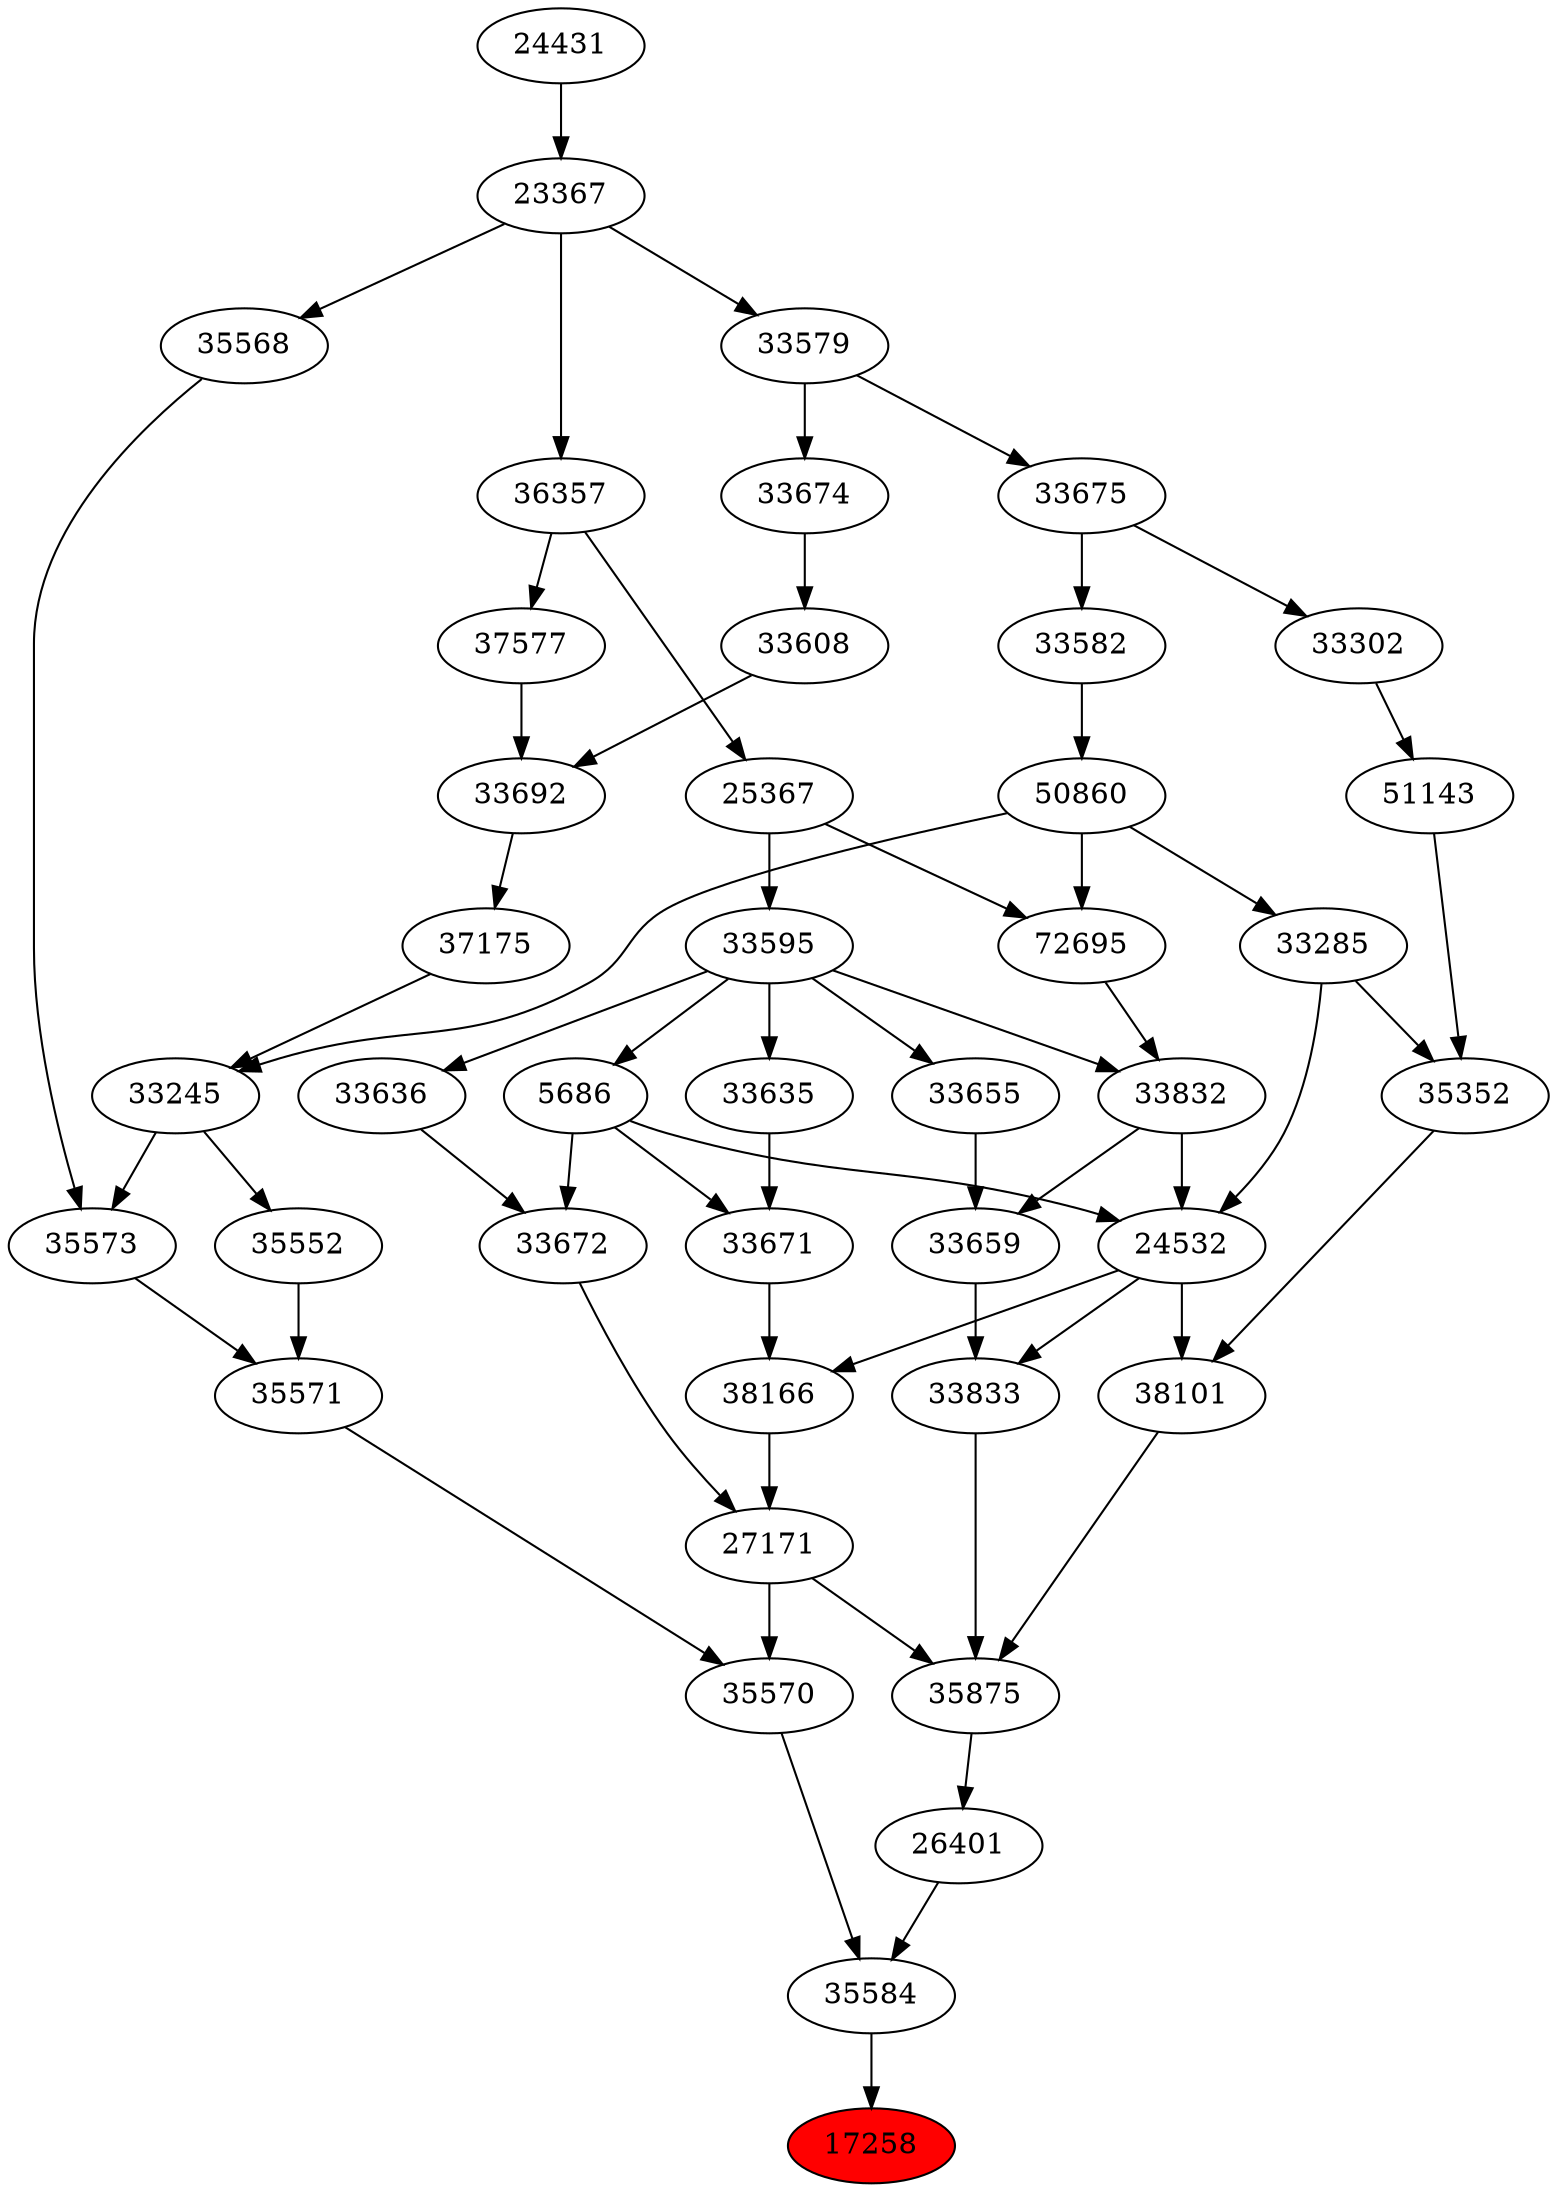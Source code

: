 strict digraph{ 
17258 [label="17258" fillcolor=red style=filled]
35584 -> 17258
35584 [label="35584"]
35570 -> 35584
26401 -> 35584
35570 [label="35570"]
27171 -> 35570
35571 -> 35570
26401 [label="26401"]
35875 -> 26401
27171 [label="27171"]
33672 -> 27171
38166 -> 27171
35571 [label="35571"]
35573 -> 35571
35552 -> 35571
35875 [label="35875"]
27171 -> 35875
38101 -> 35875
33833 -> 35875
33672 [label="33672"]
33636 -> 33672
5686 -> 33672
38166 [label="38166"]
24532 -> 38166
33671 -> 38166
35573 [label="35573"]
35568 -> 35573
33245 -> 35573
35552 [label="35552"]
33245 -> 35552
38101 [label="38101"]
24532 -> 38101
35352 -> 38101
33833 [label="33833"]
33659 -> 33833
24532 -> 33833
33636 [label="33636"]
33595 -> 33636
5686 [label="5686"]
33595 -> 5686
24532 [label="24532"]
33285 -> 24532
5686 -> 24532
33832 -> 24532
33671 [label="33671"]
5686 -> 33671
33635 -> 33671
35568 [label="35568"]
23367 -> 35568
33245 [label="33245"]
50860 -> 33245
37175 -> 33245
35352 [label="35352"]
33285 -> 35352
51143 -> 35352
33659 [label="33659"]
33655 -> 33659
33832 -> 33659
33595 [label="33595"]
25367 -> 33595
33285 [label="33285"]
50860 -> 33285
33832 [label="33832"]
72695 -> 33832
33595 -> 33832
33635 [label="33635"]
33595 -> 33635
23367 [label="23367"]
24431 -> 23367
50860 [label="50860"]
33582 -> 50860
37175 [label="37175"]
33692 -> 37175
51143 [label="51143"]
33302 -> 51143
33655 [label="33655"]
33595 -> 33655
25367 [label="25367"]
36357 -> 25367
72695 [label="72695"]
50860 -> 72695
25367 -> 72695
24431 [label="24431"]
33582 [label="33582"]
33675 -> 33582
33692 [label="33692"]
33608 -> 33692
37577 -> 33692
33302 [label="33302"]
33675 -> 33302
36357 [label="36357"]
23367 -> 36357
33675 [label="33675"]
33579 -> 33675
33608 [label="33608"]
33674 -> 33608
37577 [label="37577"]
36357 -> 37577
33579 [label="33579"]
23367 -> 33579
33674 [label="33674"]
33579 -> 33674
}